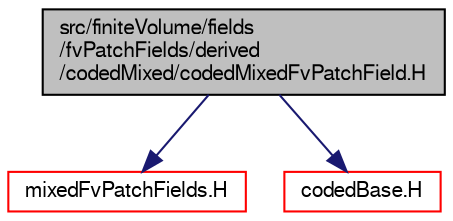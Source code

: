 digraph "src/finiteVolume/fields/fvPatchFields/derived/codedMixed/codedMixedFvPatchField.H"
{
  bgcolor="transparent";
  edge [fontname="FreeSans",fontsize="10",labelfontname="FreeSans",labelfontsize="10"];
  node [fontname="FreeSans",fontsize="10",shape=record];
  Node1 [label="src/finiteVolume/fields\l/fvPatchFields/derived\l/codedMixed/codedMixedFvPatchField.H",height=0.2,width=0.4,color="black", fillcolor="grey75", style="filled" fontcolor="black"];
  Node1 -> Node2 [color="midnightblue",fontsize="10",style="solid",fontname="FreeSans"];
  Node2 [label="mixedFvPatchFields.H",height=0.2,width=0.4,color="red",URL="$a04761.html"];
  Node1 -> Node3 [color="midnightblue",fontsize="10",style="solid",fontname="FreeSans"];
  Node3 [label="codedBase.H",height=0.2,width=0.4,color="red",URL="$a07253.html"];
}
